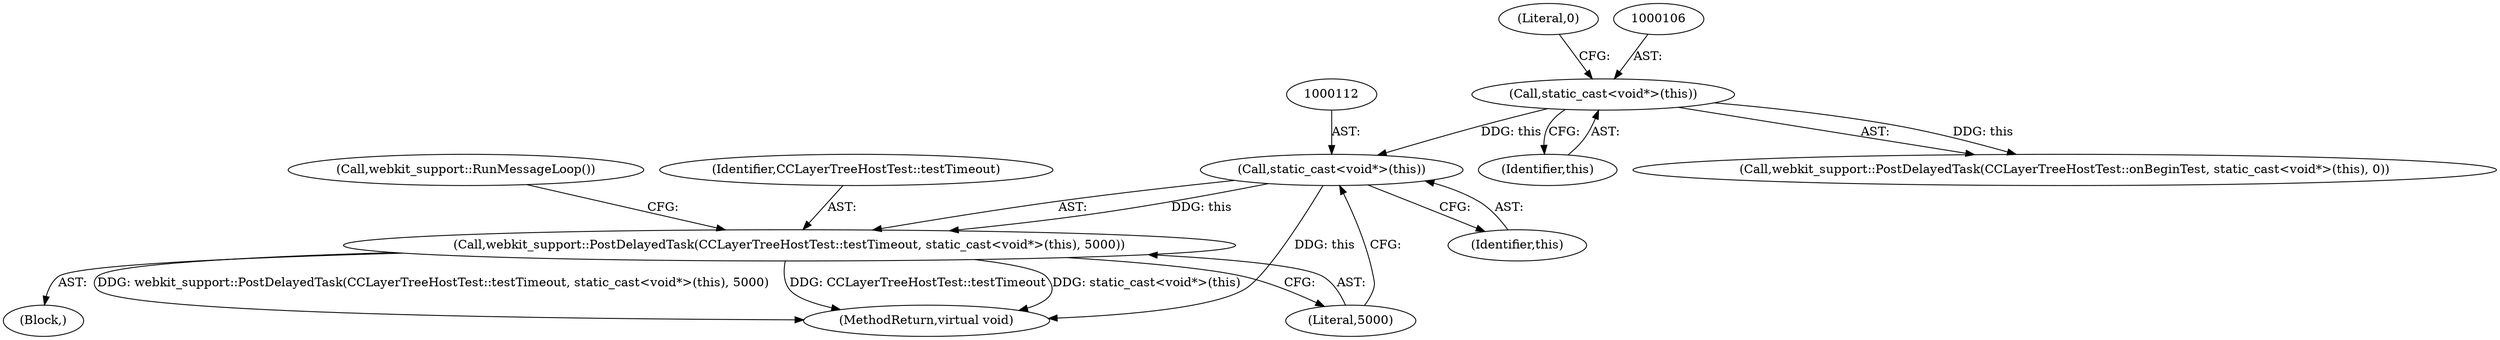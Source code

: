 digraph "1_Chrome_88c4913f11967abfd08a8b22b4423710322ac49b_8@del" {
"1000111" [label="(Call,static_cast<void*>(this))"];
"1000105" [label="(Call,static_cast<void*>(this))"];
"1000109" [label="(Call,webkit_support::PostDelayedTask(CCLayerTreeHostTest::testTimeout, static_cast<void*>(this), 5000))"];
"1000115" [label="(Call,webkit_support::RunMessageLoop())"];
"1000102" [label="(Block,)"];
"1000105" [label="(Call,static_cast<void*>(this))"];
"1000111" [label="(Call,static_cast<void*>(this))"];
"1000136" [label="(MethodReturn,virtual void)"];
"1000107" [label="(Identifier,this)"];
"1000114" [label="(Literal,5000)"];
"1000103" [label="(Call,webkit_support::PostDelayedTask(CCLayerTreeHostTest::onBeginTest, static_cast<void*>(this), 0))"];
"1000108" [label="(Literal,0)"];
"1000113" [label="(Identifier,this)"];
"1000109" [label="(Call,webkit_support::PostDelayedTask(CCLayerTreeHostTest::testTimeout, static_cast<void*>(this), 5000))"];
"1000110" [label="(Identifier,CCLayerTreeHostTest::testTimeout)"];
"1000111" -> "1000109"  [label="AST: "];
"1000111" -> "1000113"  [label="CFG: "];
"1000112" -> "1000111"  [label="AST: "];
"1000113" -> "1000111"  [label="AST: "];
"1000114" -> "1000111"  [label="CFG: "];
"1000111" -> "1000136"  [label="DDG: this"];
"1000111" -> "1000109"  [label="DDG: this"];
"1000105" -> "1000111"  [label="DDG: this"];
"1000105" -> "1000103"  [label="AST: "];
"1000105" -> "1000107"  [label="CFG: "];
"1000106" -> "1000105"  [label="AST: "];
"1000107" -> "1000105"  [label="AST: "];
"1000108" -> "1000105"  [label="CFG: "];
"1000105" -> "1000103"  [label="DDG: this"];
"1000109" -> "1000102"  [label="AST: "];
"1000109" -> "1000114"  [label="CFG: "];
"1000110" -> "1000109"  [label="AST: "];
"1000114" -> "1000109"  [label="AST: "];
"1000115" -> "1000109"  [label="CFG: "];
"1000109" -> "1000136"  [label="DDG: webkit_support::PostDelayedTask(CCLayerTreeHostTest::testTimeout, static_cast<void*>(this), 5000)"];
"1000109" -> "1000136"  [label="DDG: CCLayerTreeHostTest::testTimeout"];
"1000109" -> "1000136"  [label="DDG: static_cast<void*>(this)"];
}
